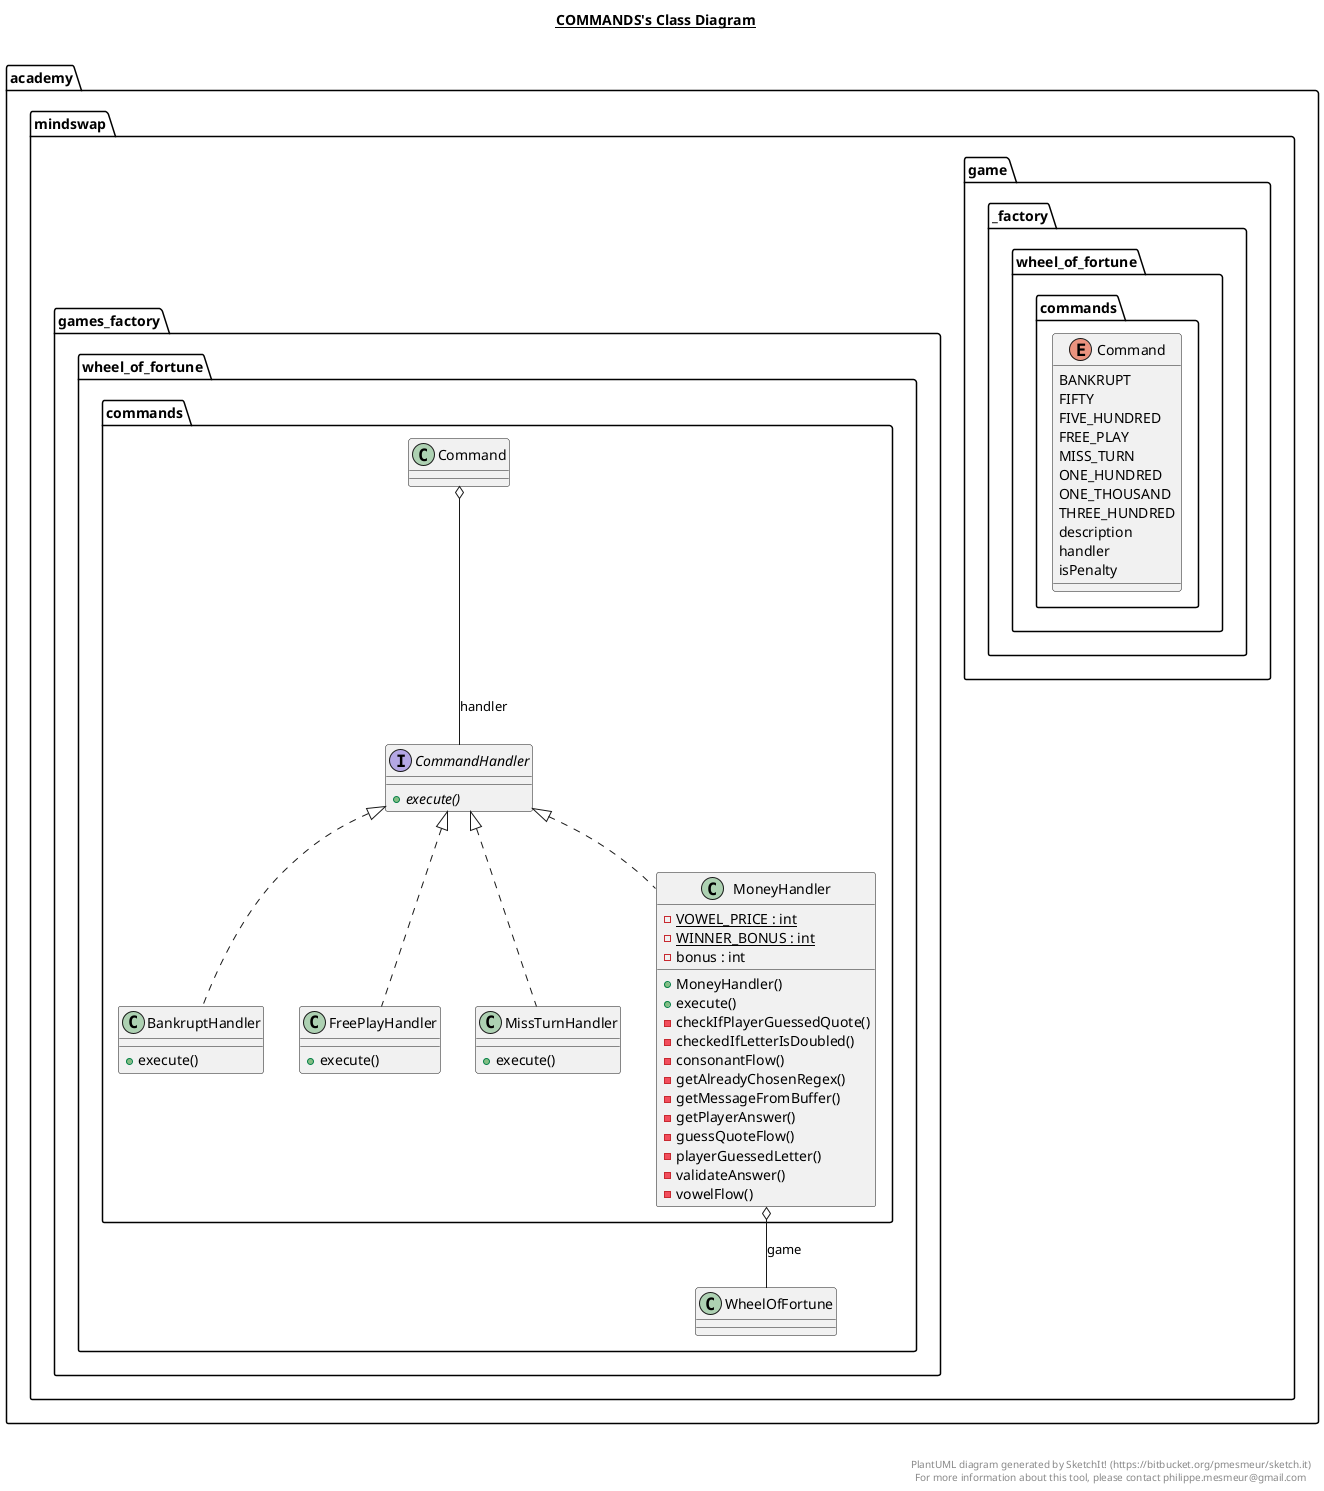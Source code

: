 @startuml

title __COMMANDS's Class Diagram__\n

  namespace academy.mindswap.game {
    namespace _factory {
      namespace wheel_of_fortune {
        namespace commands {
          class academy.mindswap.games_factory.wheel_of_fortune.commands.BankruptHandler {
              + execute()
          }
        }
      }
    }
  }
  

  namespace academy.mindswap.game {
    namespace _factory {
      namespace wheel_of_fortune {
        namespace commands {
          enum Command {
            BANKRUPT
            FIFTY
            FIVE_HUNDRED
            FREE_PLAY
            MISS_TURN
            ONE_HUNDRED
            ONE_THOUSAND
            THREE_HUNDRED
            description
            handler
            isPenalty
          }
        }
      }
    }
  }
  

  namespace academy.mindswap.game {
    namespace _factory {
      namespace wheel_of_fortune {
        namespace commands {
          interface academy.mindswap.games_factory.wheel_of_fortune.commands.CommandHandler {
              {abstract} + execute()
          }
        }
      }
    }
  }
  

  namespace academy.mindswap.game {
    namespace _factory {
      namespace wheel_of_fortune {
        namespace commands {
          class academy.mindswap.games_factory.wheel_of_fortune.commands.FreePlayHandler {
              + execute()
          }
        }
      }
    }
  }
  

  namespace academy.mindswap.game {
    namespace _factory {
      namespace wheel_of_fortune {
        namespace commands {
          class academy.mindswap.games_factory.wheel_of_fortune.commands.MissTurnHandler {
              + execute()
          }
        }
      }
    }
  }
  

  namespace academy.mindswap.game {
    namespace _factory {
      namespace wheel_of_fortune {
        namespace commands {
          class academy.mindswap.games_factory.wheel_of_fortune.commands.MoneyHandler {
              {static} - VOWEL_PRICE : int
              {static} - WINNER_BONUS : int
              - bonus : int
              + MoneyHandler()
              + execute()
              - checkIfPlayerGuessedQuote()
              - checkedIfLetterIsDoubled()
              - consonantFlow()
              - getAlreadyChosenRegex()
              - getMessageFromBuffer()
              - getPlayerAnswer()
              - guessQuoteFlow()
              - playerGuessedLetter()
              - validateAnswer()
              - vowelFlow()
          }
        }
      }
    }
  }
  

  academy.mindswap.games_factory.wheel_of_fortune.commands.BankruptHandler .up.|> academy.mindswap.games_factory.wheel_of_fortune.commands.CommandHandler
  academy.mindswap.games_factory.wheel_of_fortune.commands.Command o-- academy.mindswap.games_factory.wheel_of_fortune.commands.CommandHandler : handler
  academy.mindswap.games_factory.wheel_of_fortune.commands.FreePlayHandler .up.|> academy.mindswap.games_factory.wheel_of_fortune.commands.CommandHandler
  academy.mindswap.games_factory.wheel_of_fortune.commands.MissTurnHandler .up.|> academy.mindswap.games_factory.wheel_of_fortune.commands.CommandHandler
  academy.mindswap.games_factory.wheel_of_fortune.commands.MoneyHandler .up.|> academy.mindswap.games_factory.wheel_of_fortune.commands.CommandHandler
  academy.mindswap.games_factory.wheel_of_fortune.commands.MoneyHandler o-- academy.mindswap.games_factory.wheel_of_fortune.WheelOfFortune : game
  academy.mindswap.games_factory.wheel_of_fortune.commands.MoneyHandler o-- academy.mindswap.games_factory.wheel_of_fortune.WheelOfFortune.PlayerHandler : playerHandler


right footer


PlantUML diagram generated by SketchIt! (https://bitbucket.org/pmesmeur/sketch.it)
For more information about this tool, please contact philippe.mesmeur@gmail.com
endfooter

@enduml

